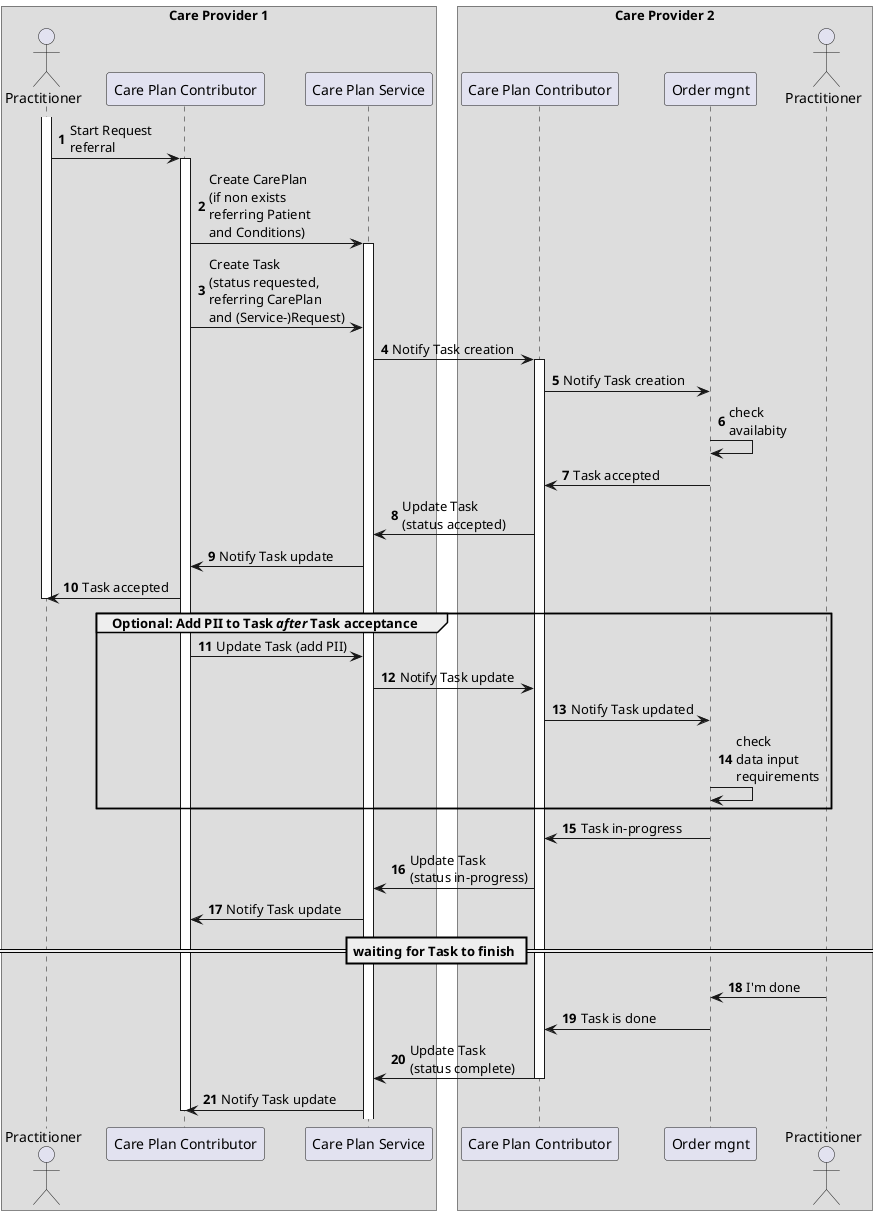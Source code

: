 @startuml task-negotiation-overview-1-2
autonumber


' title Use Case Home monitoring - Hospital onboarding Patient at Monitoring Clinic

box Care Provider 1
    actor "Practitioner" as Practitioner1
    participant "Care Plan Contributor" as CPC1
    participant "Care Plan Service" as CPS
end box
box Care Provider 2
    participant "Care Plan Contributor" as CPC2
    participant "Order mgnt" as EHR2
    actor "Practitioner" as Practitioner2
end box

activate Practitioner1
Practitioner1 -> CPC1 : Start Request\nreferral
activate CPC1
CPC1 -> CPS : Create CarePlan\n(if non exists\nreferring Patient\nand Conditions)
activate CPS
CPC1 -> CPS : Create Task\n(status requested,\nreferring CarePlan\nand (Service-)Request)
CPS -> CPC2 : Notify Task creation
activate CPC2
CPC2 -> EHR2 : Notify Task creation
EHR2 -> EHR2 : check\navailabity
EHR2 -> CPC2 : Task accepted
CPC2 -> CPS : Update Task\n(status accepted)
CPS -> CPC1 : Notify Task update
CPC1 -> Practitioner1 : Task accepted
deactivate Practitioner1
group Optional: Add PII to Task //after// Task acceptance
CPC1 -> CPS : Update Task (add PII)
CPS -> CPC2 : Notify Task update
CPC2 -> EHR2 : Notify Task updated
EHR2 -> EHR2 : check\ndata input\nrequirements
end group
{taskprogress} EHR2 -> CPC2 : Task in-progress
CPC2 -> CPS : Update Task\n(status in-progress)
CPS -> CPC1 : Notify Task update
== waiting for Task to finish ==
 Practitioner2 -> EHR2 : I'm done

{taskdone} EHR2 -> CPC2 : Task is done
{taskprogress} <-> {taskdone} : some time
CPC2 -> CPS : Update Task\n(status complete)
deactivate CPC2
CPS -> CPC1 : Notify Task update
deactivate CPC1
deactivate CPC1
@enduml